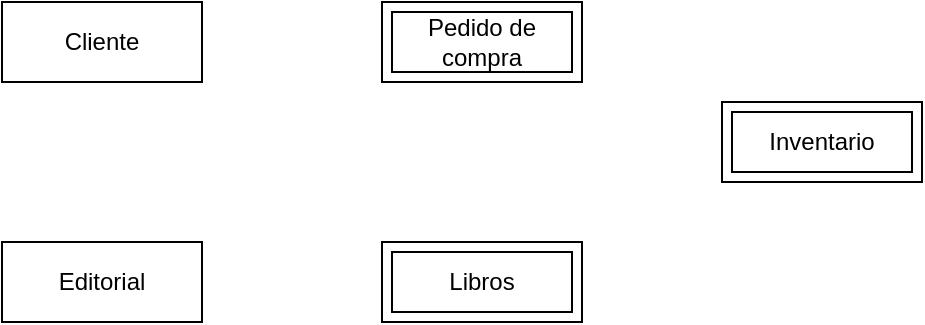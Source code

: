 <mxfile version="27.0.6">
  <diagram name="Página-1" id="E7Uo0oVk0V3AD-LZ1_do">
    <mxGraphModel dx="1042" dy="535" grid="1" gridSize="10" guides="1" tooltips="1" connect="1" arrows="1" fold="1" page="1" pageScale="1" pageWidth="827" pageHeight="1169" math="0" shadow="0">
      <root>
        <mxCell id="0" />
        <mxCell id="1" parent="0" />
        <mxCell id="jrPdWScyA5hSkd9RIaAq-1" value="Cliente" style="whiteSpace=wrap;html=1;align=center;" vertex="1" parent="1">
          <mxGeometry x="90" y="110" width="100" height="40" as="geometry" />
        </mxCell>
        <mxCell id="jrPdWScyA5hSkd9RIaAq-2" value="Pedido de compra" style="shape=ext;margin=3;double=1;whiteSpace=wrap;html=1;align=center;" vertex="1" parent="1">
          <mxGeometry x="280" y="110" width="100" height="40" as="geometry" />
        </mxCell>
        <mxCell id="jrPdWScyA5hSkd9RIaAq-3" value="Editorial" style="whiteSpace=wrap;html=1;align=center;" vertex="1" parent="1">
          <mxGeometry x="90" y="230" width="100" height="40" as="geometry" />
        </mxCell>
        <mxCell id="jrPdWScyA5hSkd9RIaAq-4" value="Libros" style="shape=ext;margin=3;double=1;whiteSpace=wrap;html=1;align=center;" vertex="1" parent="1">
          <mxGeometry x="280" y="230" width="100" height="40" as="geometry" />
        </mxCell>
        <mxCell id="jrPdWScyA5hSkd9RIaAq-5" value="Inventario" style="shape=ext;margin=3;double=1;whiteSpace=wrap;html=1;align=center;" vertex="1" parent="1">
          <mxGeometry x="450" y="160" width="100" height="40" as="geometry" />
        </mxCell>
      </root>
    </mxGraphModel>
  </diagram>
</mxfile>

